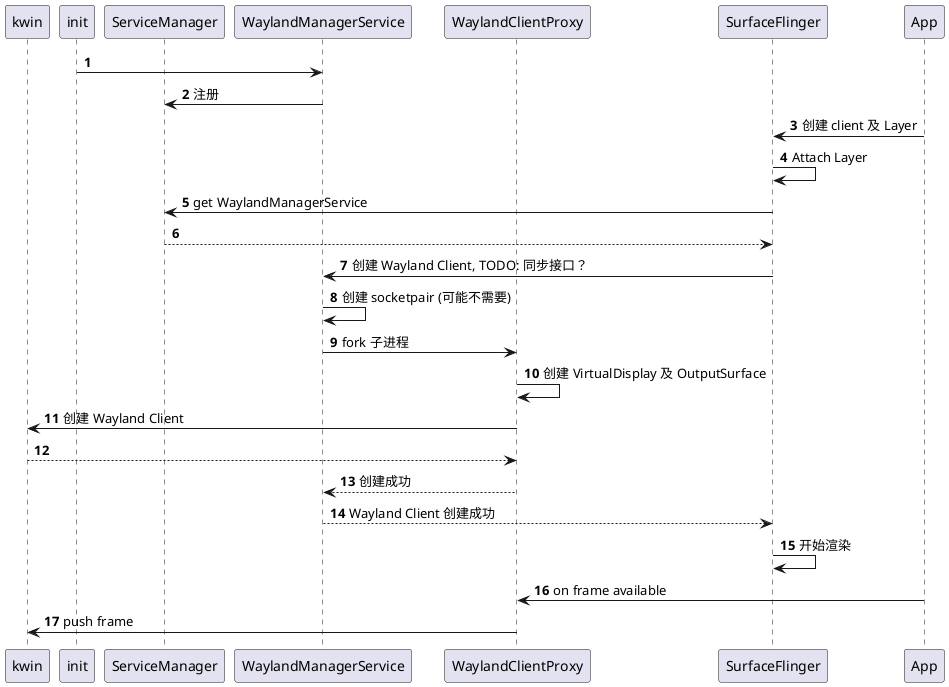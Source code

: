 @startuml
'https://plantuml.com/sequence-diagram

autonumber

participant kwin
participant init
participant ServiceManager as sms
participant WaylandManagerService as wls
participant WaylandClientProxy as wlcp
participant SurfaceFlinger as sf
participant App as app

init -> wls
wls -> sms : 注册
app -> sf : 创建 client 及 Layer
sf -> sf :  Attach Layer
sf -> sms : get WaylandManagerService
sms --> sf
sf -> wls : 创建 Wayland Client, TODO: 同步接口？
wls -> wls : 创建 socketpair (可能不需要)
wls ->  wlcp : fork 子进程
wlcp -> wlcp : 创建 VirtualDisplay 及 OutputSurface
wlcp -> kwin : 创建 Wayland Client
kwin --> wlcp
wlcp --> wls : 创建成功
wls --> sf : Wayland Client 创建成功
sf -> sf : 开始渲染
app -> wlcp : on frame available
wlcp -> kwin : push frame

@enduml
